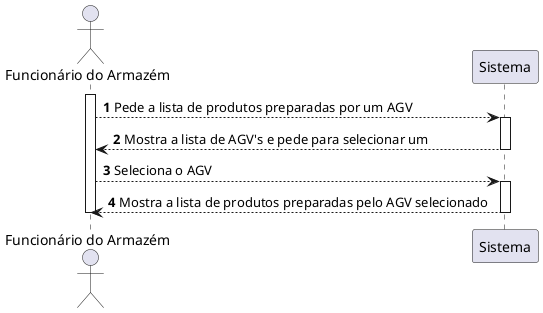 @startuml
'https://plantuml.com/sequence-diagram

actor "Funcionário do Armazém" as F
participant Sistema as S
autonumber

activate F
F --> S : Pede a lista de produtos preparadas por um AGV
activate S

S --> F : Mostra a lista de AGV's e pede para selecionar um
deactivate S
F --> S: Seleciona o AGV
activate S
S --> F : Mostra a lista de produtos preparadas pelo AGV selecionado

deactivate S
deactivate F
@enduml
